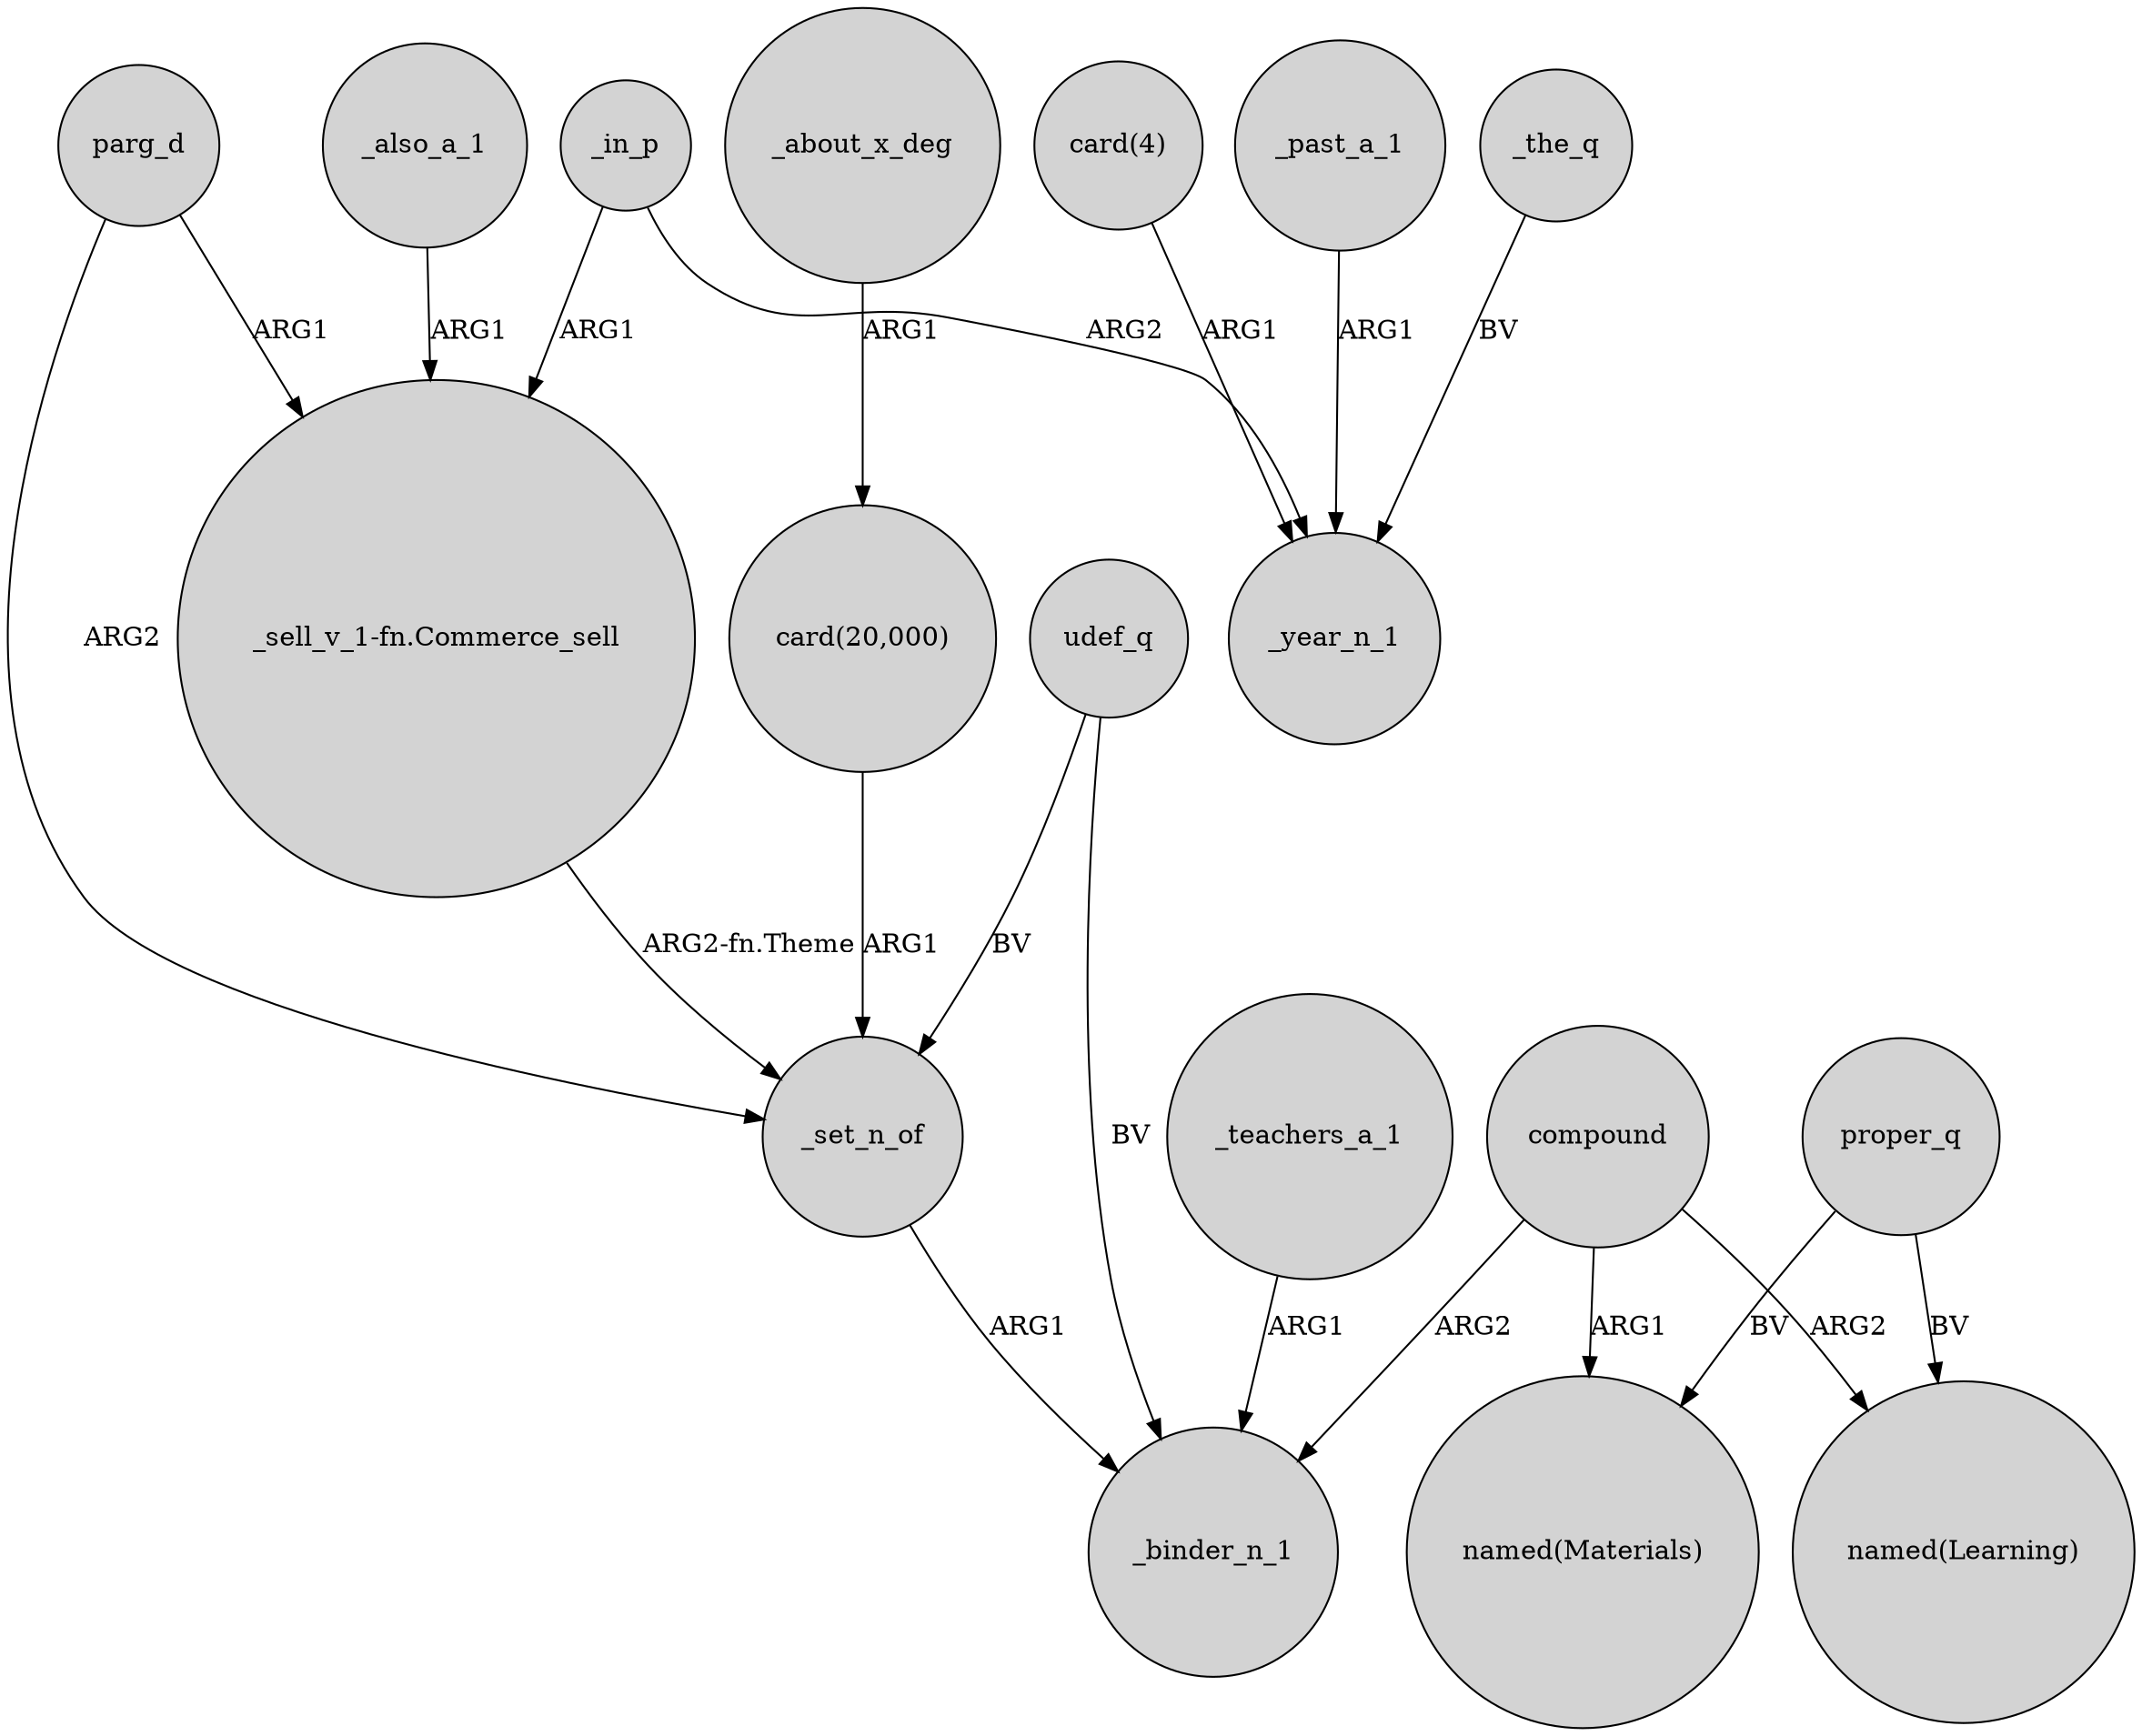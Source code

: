 digraph {
	node [shape=circle style=filled]
	_also_a_1 -> "_sell_v_1-fn.Commerce_sell" [label=ARG1]
	_in_p -> _year_n_1 [label=ARG2]
	udef_q -> _set_n_of [label=BV]
	compound -> "named(Learning)" [label=ARG2]
	"_sell_v_1-fn.Commerce_sell" -> _set_n_of [label="ARG2-fn.Theme"]
	"card(20,000)" -> _set_n_of [label=ARG1]
	"card(4)" -> _year_n_1 [label=ARG1]
	_about_x_deg -> "card(20,000)" [label=ARG1]
	parg_d -> "_sell_v_1-fn.Commerce_sell" [label=ARG1]
	_teachers_a_1 -> _binder_n_1 [label=ARG1]
	_past_a_1 -> _year_n_1 [label=ARG1]
	proper_q -> "named(Materials)" [label=BV]
	proper_q -> "named(Learning)" [label=BV]
	_in_p -> "_sell_v_1-fn.Commerce_sell" [label=ARG1]
	udef_q -> _binder_n_1 [label=BV]
	parg_d -> _set_n_of [label=ARG2]
	_the_q -> _year_n_1 [label=BV]
	compound -> _binder_n_1 [label=ARG2]
	compound -> "named(Materials)" [label=ARG1]
	_set_n_of -> _binder_n_1 [label=ARG1]
}

